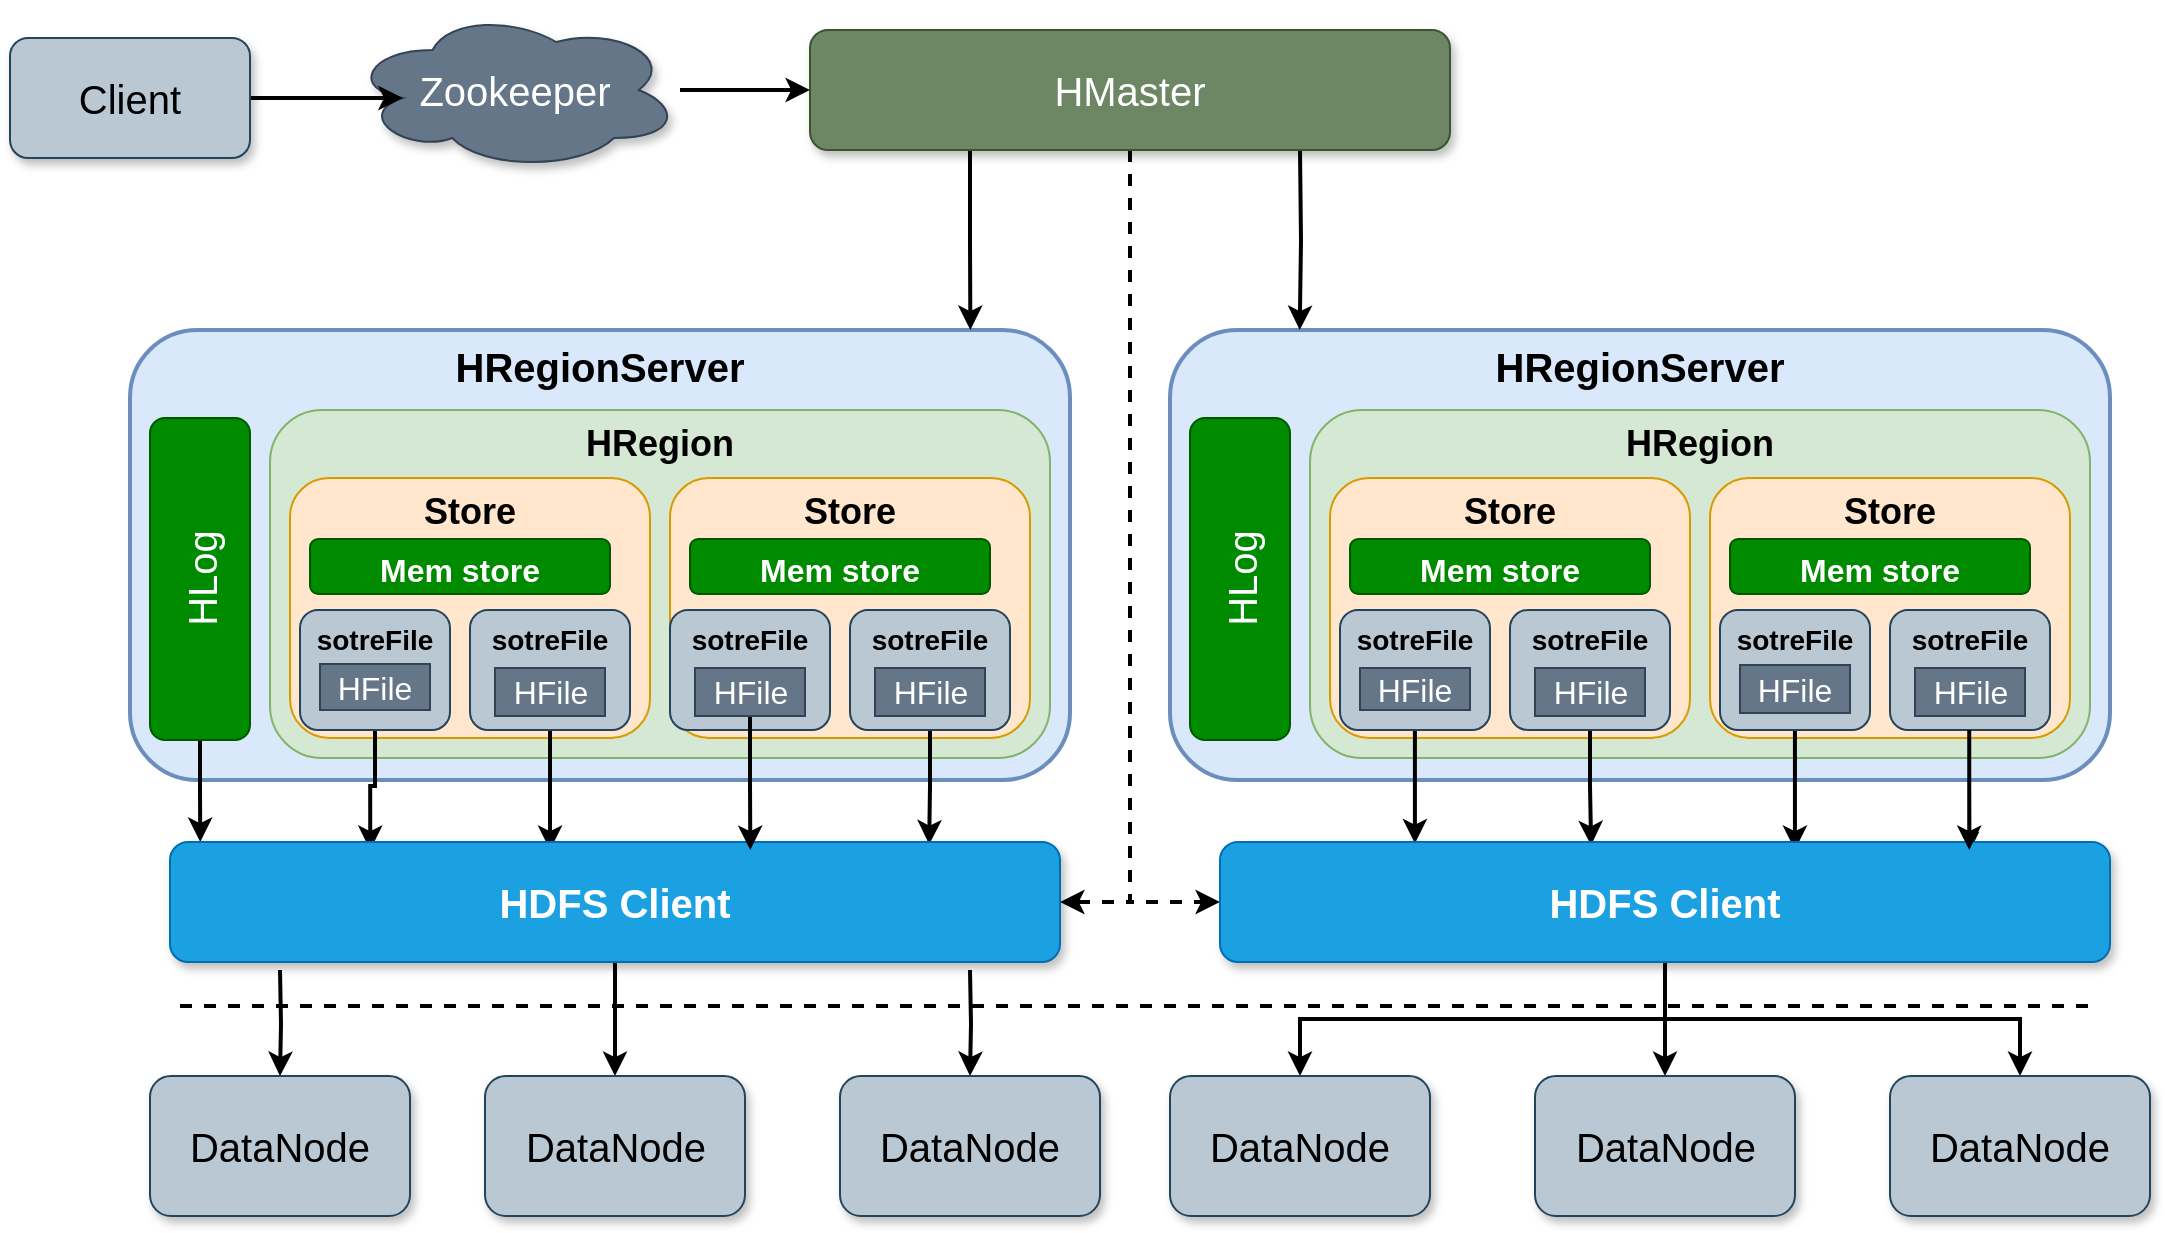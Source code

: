 <mxfile version="21.0.2" type="github">
  <diagram id="orKNqJx4c-WySoXyo5wU" name="架构图">
    <mxGraphModel dx="1430" dy="775" grid="1" gridSize="10" guides="1" tooltips="1" connect="1" arrows="1" fold="1" page="1" pageScale="1" pageWidth="827" pageHeight="1169" math="0" shadow="0">
      <root>
        <mxCell id="0" />
        <mxCell id="1" parent="0" />
        <mxCell id="Fgzi--2ia_uJgE7vmNJv-1" value="HRegionServer" style="rounded=1;whiteSpace=wrap;html=1;strokeWidth=2;fillColor=#dae8fc;strokeColor=#6c8ebf;fontSize=20;verticalAlign=top;fontStyle=1" parent="1" vertex="1">
          <mxGeometry x="75" y="360" width="470" height="225" as="geometry" />
        </mxCell>
        <mxCell id="yxKRBSpQxndJWPAr0rp--9" style="edgeStyle=orthogonalEdgeStyle;rounded=0;orthogonalLoop=1;jettySize=auto;html=1;entryX=0.034;entryY=0;entryDx=0;entryDy=0;entryPerimeter=0;strokeWidth=2;fontSize=20;" parent="1" source="ZVzPvwP-vhlSzHlCpZuL-1" target="ZVzPvwP-vhlSzHlCpZuL-41" edge="1">
          <mxGeometry relative="1" as="geometry" />
        </mxCell>
        <mxCell id="ZVzPvwP-vhlSzHlCpZuL-1" value="HLog" style="rounded=1;whiteSpace=wrap;html=1;fillColor=#008a00;fontColor=#ffffff;strokeColor=#005700;horizontal=0;fontSize=20;" parent="1" vertex="1">
          <mxGeometry x="85" y="404" width="50" height="161" as="geometry" />
        </mxCell>
        <mxCell id="ZVzPvwP-vhlSzHlCpZuL-2" value="HRegion" style="rounded=1;whiteSpace=wrap;html=1;fontSize=18;fillColor=#d5e8d4;strokeColor=#82b366;verticalAlign=top;fontStyle=1" parent="1" vertex="1">
          <mxGeometry x="145" y="400" width="390" height="174" as="geometry" />
        </mxCell>
        <mxCell id="ZVzPvwP-vhlSzHlCpZuL-3" value="Store" style="rounded=1;whiteSpace=wrap;html=1;fontSize=18;fillColor=#ffe6cc;strokeColor=#d79b00;verticalAlign=top;fontStyle=1" parent="1" vertex="1">
          <mxGeometry x="155" y="434" width="180" height="130" as="geometry" />
        </mxCell>
        <mxCell id="ZVzPvwP-vhlSzHlCpZuL-4" value="&lt;font style=&quot;font-size: 16px;&quot;&gt;Mem store&lt;/font&gt;" style="rounded=1;whiteSpace=wrap;html=1;fontSize=24;fontStyle=1;fillColor=#008a00;fontColor=#ffffff;strokeColor=#005700;" parent="1" vertex="1">
          <mxGeometry x="165" y="464.5" width="150" height="27.5" as="geometry" />
        </mxCell>
        <mxCell id="yxKRBSpQxndJWPAr0rp--11" style="edgeStyle=orthogonalEdgeStyle;rounded=0;orthogonalLoop=1;jettySize=auto;html=1;entryX=0.225;entryY=0.067;entryDx=0;entryDy=0;entryPerimeter=0;strokeWidth=2;fontSize=20;" parent="1" source="ZVzPvwP-vhlSzHlCpZuL-5" target="ZVzPvwP-vhlSzHlCpZuL-41" edge="1">
          <mxGeometry relative="1" as="geometry" />
        </mxCell>
        <mxCell id="ZVzPvwP-vhlSzHlCpZuL-5" value="sotreFile" style="rounded=1;whiteSpace=wrap;html=1;fontSize=14;verticalAlign=top;fillColor=#bac8d3;strokeColor=#23445d;fontStyle=1" parent="1" vertex="1">
          <mxGeometry x="160" y="500" width="75" height="60" as="geometry" />
        </mxCell>
        <mxCell id="yxKRBSpQxndJWPAr0rp--12" style="edgeStyle=orthogonalEdgeStyle;rounded=0;orthogonalLoop=1;jettySize=auto;html=1;entryX=0.427;entryY=0.067;entryDx=0;entryDy=0;entryPerimeter=0;strokeWidth=2;fontSize=20;" parent="1" source="ZVzPvwP-vhlSzHlCpZuL-7" target="ZVzPvwP-vhlSzHlCpZuL-41" edge="1">
          <mxGeometry relative="1" as="geometry" />
        </mxCell>
        <mxCell id="ZVzPvwP-vhlSzHlCpZuL-7" value="sotreFile" style="rounded=1;whiteSpace=wrap;html=1;fontSize=14;verticalAlign=top;fillColor=#bac8d3;strokeColor=#23445d;fontStyle=1" parent="1" vertex="1">
          <mxGeometry x="245" y="500" width="80" height="60" as="geometry" />
        </mxCell>
        <mxCell id="ZVzPvwP-vhlSzHlCpZuL-8" value="HFile" style="rounded=0;whiteSpace=wrap;html=1;fontSize=16;fillColor=#647687;strokeColor=#314354;fontColor=#ffffff;" parent="1" vertex="1">
          <mxGeometry x="170" y="527" width="55" height="23" as="geometry" />
        </mxCell>
        <mxCell id="ZVzPvwP-vhlSzHlCpZuL-11" value="Store" style="rounded=1;whiteSpace=wrap;html=1;fontSize=18;fillColor=#ffe6cc;strokeColor=#d79b00;verticalAlign=top;fontStyle=1" parent="1" vertex="1">
          <mxGeometry x="345" y="434" width="180" height="130" as="geometry" />
        </mxCell>
        <mxCell id="ZVzPvwP-vhlSzHlCpZuL-12" value="&lt;font style=&quot;font-size: 16px;&quot;&gt;Mem store&lt;/font&gt;" style="rounded=1;whiteSpace=wrap;html=1;fontSize=24;fontStyle=1;fillColor=#008a00;fontColor=#ffffff;strokeColor=#005700;" parent="1" vertex="1">
          <mxGeometry x="355" y="464.5" width="150" height="27.5" as="geometry" />
        </mxCell>
        <mxCell id="ZVzPvwP-vhlSzHlCpZuL-13" value="sotreFile" style="rounded=1;whiteSpace=wrap;html=1;fontSize=14;verticalAlign=top;fillColor=#bac8d3;strokeColor=#23445d;fontStyle=1" parent="1" vertex="1">
          <mxGeometry x="345" y="500" width="80" height="60" as="geometry" />
        </mxCell>
        <mxCell id="sTS_i6Y4lSDX-ToyQ4pt-29" style="edgeStyle=orthogonalEdgeStyle;rounded=0;orthogonalLoop=1;jettySize=auto;html=1;entryX=0.853;entryY=0.02;entryDx=0;entryDy=0;entryPerimeter=0;strokeWidth=2;" edge="1" parent="1" source="ZVzPvwP-vhlSzHlCpZuL-15" target="ZVzPvwP-vhlSzHlCpZuL-41">
          <mxGeometry relative="1" as="geometry" />
        </mxCell>
        <mxCell id="ZVzPvwP-vhlSzHlCpZuL-15" value="sotreFile" style="rounded=1;whiteSpace=wrap;html=1;fontSize=14;verticalAlign=top;fillColor=#bac8d3;strokeColor=#23445d;fontStyle=1" parent="1" vertex="1">
          <mxGeometry x="435" y="500" width="80" height="60" as="geometry" />
        </mxCell>
        <mxCell id="ZVzPvwP-vhlSzHlCpZuL-17" value="HRegionServer" style="rounded=1;whiteSpace=wrap;html=1;strokeWidth=2;fillColor=#dae8fc;strokeColor=#6c8ebf;fontSize=20;verticalAlign=top;fontStyle=1" parent="1" vertex="1">
          <mxGeometry x="595" y="360" width="470" height="225" as="geometry" />
        </mxCell>
        <mxCell id="ZVzPvwP-vhlSzHlCpZuL-18" value="HLog" style="rounded=1;whiteSpace=wrap;html=1;fillColor=#008a00;fontColor=#ffffff;strokeColor=#005700;horizontal=0;fontSize=20;" parent="1" vertex="1">
          <mxGeometry x="605" y="404" width="50" height="161" as="geometry" />
        </mxCell>
        <mxCell id="ZVzPvwP-vhlSzHlCpZuL-19" value="HRegion" style="rounded=1;whiteSpace=wrap;html=1;fontSize=18;fillColor=#d5e8d4;strokeColor=#82b366;verticalAlign=top;fontStyle=1" parent="1" vertex="1">
          <mxGeometry x="665" y="400" width="390" height="174" as="geometry" />
        </mxCell>
        <mxCell id="ZVzPvwP-vhlSzHlCpZuL-20" value="Store" style="rounded=1;whiteSpace=wrap;html=1;fontSize=18;fillColor=#ffe6cc;strokeColor=#d79b00;verticalAlign=top;fontStyle=1" parent="1" vertex="1">
          <mxGeometry x="675" y="434" width="180" height="130" as="geometry" />
        </mxCell>
        <mxCell id="ZVzPvwP-vhlSzHlCpZuL-21" value="&lt;font style=&quot;font-size: 16px;&quot;&gt;Mem store&lt;/font&gt;" style="rounded=1;whiteSpace=wrap;html=1;fontSize=24;fontStyle=1;fillColor=#008a00;fontColor=#ffffff;strokeColor=#005700;" parent="1" vertex="1">
          <mxGeometry x="685" y="464.5" width="150" height="27.5" as="geometry" />
        </mxCell>
        <mxCell id="sTS_i6Y4lSDX-ToyQ4pt-30" style="edgeStyle=orthogonalEdgeStyle;rounded=0;orthogonalLoop=1;jettySize=auto;html=1;entryX=0.219;entryY=0.012;entryDx=0;entryDy=0;entryPerimeter=0;strokeWidth=2;" edge="1" parent="1" source="ZVzPvwP-vhlSzHlCpZuL-22" target="yxKRBSpQxndJWPAr0rp--1">
          <mxGeometry relative="1" as="geometry" />
        </mxCell>
        <mxCell id="ZVzPvwP-vhlSzHlCpZuL-22" value="sotreFile" style="rounded=1;whiteSpace=wrap;html=1;fontSize=14;verticalAlign=top;fillColor=#bac8d3;strokeColor=#23445d;fontStyle=1" parent="1" vertex="1">
          <mxGeometry x="680" y="500" width="75" height="60" as="geometry" />
        </mxCell>
        <mxCell id="sTS_i6Y4lSDX-ToyQ4pt-27" style="edgeStyle=orthogonalEdgeStyle;rounded=0;orthogonalLoop=1;jettySize=auto;html=1;entryX=0.417;entryY=0.027;entryDx=0;entryDy=0;entryPerimeter=0;strokeWidth=2;" edge="1" parent="1" source="ZVzPvwP-vhlSzHlCpZuL-24" target="yxKRBSpQxndJWPAr0rp--1">
          <mxGeometry relative="1" as="geometry" />
        </mxCell>
        <mxCell id="ZVzPvwP-vhlSzHlCpZuL-24" value="sotreFile" style="rounded=1;whiteSpace=wrap;html=1;fontSize=14;verticalAlign=top;fillColor=#bac8d3;strokeColor=#23445d;fontStyle=1" parent="1" vertex="1">
          <mxGeometry x="765" y="500" width="80" height="60" as="geometry" />
        </mxCell>
        <mxCell id="ZVzPvwP-vhlSzHlCpZuL-26" value="Store" style="rounded=1;whiteSpace=wrap;html=1;fontSize=18;fillColor=#ffe6cc;strokeColor=#d79b00;verticalAlign=top;fontStyle=1" parent="1" vertex="1">
          <mxGeometry x="865" y="434" width="180" height="130" as="geometry" />
        </mxCell>
        <mxCell id="ZVzPvwP-vhlSzHlCpZuL-27" value="&lt;font style=&quot;font-size: 16px;&quot;&gt;Mem store&lt;/font&gt;" style="rounded=1;whiteSpace=wrap;html=1;fontSize=24;fontStyle=1;fillColor=#008a00;fontColor=#ffffff;strokeColor=#005700;" parent="1" vertex="1">
          <mxGeometry x="875" y="464.5" width="150" height="27.5" as="geometry" />
        </mxCell>
        <mxCell id="sTS_i6Y4lSDX-ToyQ4pt-31" style="edgeStyle=orthogonalEdgeStyle;rounded=0;orthogonalLoop=1;jettySize=auto;html=1;entryX=0.646;entryY=0.067;entryDx=0;entryDy=0;entryPerimeter=0;strokeWidth=2;" edge="1" parent="1" source="ZVzPvwP-vhlSzHlCpZuL-28" target="yxKRBSpQxndJWPAr0rp--1">
          <mxGeometry relative="1" as="geometry" />
        </mxCell>
        <mxCell id="ZVzPvwP-vhlSzHlCpZuL-28" value="sotreFile" style="rounded=1;whiteSpace=wrap;html=1;fontSize=14;verticalAlign=top;fillColor=#bac8d3;strokeColor=#23445d;fontStyle=1" parent="1" vertex="1">
          <mxGeometry x="870" y="500" width="75" height="60" as="geometry" />
        </mxCell>
        <mxCell id="sTS_i6Y4lSDX-ToyQ4pt-32" style="edgeStyle=orthogonalEdgeStyle;rounded=0;orthogonalLoop=1;jettySize=auto;html=1;entryX=0.843;entryY=0.067;entryDx=0;entryDy=0;entryPerimeter=0;" edge="1" parent="1" source="ZVzPvwP-vhlSzHlCpZuL-30" target="yxKRBSpQxndJWPAr0rp--1">
          <mxGeometry relative="1" as="geometry" />
        </mxCell>
        <mxCell id="ZVzPvwP-vhlSzHlCpZuL-30" value="sotreFile" style="rounded=1;whiteSpace=wrap;html=1;fontSize=14;verticalAlign=top;fillColor=#bac8d3;strokeColor=#23445d;fontStyle=1" parent="1" vertex="1">
          <mxGeometry x="955" y="500" width="80" height="60" as="geometry" />
        </mxCell>
        <mxCell id="ZVzPvwP-vhlSzHlCpZuL-38" style="edgeStyle=orthogonalEdgeStyle;rounded=0;orthogonalLoop=1;jettySize=auto;html=1;entryX=0.894;entryY=0;entryDx=0;entryDy=0;strokeWidth=2;fontSize=20;exitX=0.25;exitY=1;exitDx=0;exitDy=0;entryPerimeter=0;" parent="1" source="ZVzPvwP-vhlSzHlCpZuL-32" target="Fgzi--2ia_uJgE7vmNJv-1" edge="1">
          <mxGeometry relative="1" as="geometry" />
        </mxCell>
        <mxCell id="ZVzPvwP-vhlSzHlCpZuL-39" style="edgeStyle=orthogonalEdgeStyle;rounded=0;orthogonalLoop=1;jettySize=auto;html=1;entryX=0.138;entryY=0;entryDx=0;entryDy=0;entryPerimeter=0;strokeWidth=2;fontSize=20;" parent="1" target="ZVzPvwP-vhlSzHlCpZuL-17" edge="1">
          <mxGeometry relative="1" as="geometry">
            <mxPoint x="660" y="270" as="sourcePoint" />
          </mxGeometry>
        </mxCell>
        <mxCell id="sTS_i6Y4lSDX-ToyQ4pt-36" style="edgeStyle=orthogonalEdgeStyle;rounded=0;orthogonalLoop=1;jettySize=auto;html=1;entryX=0;entryY=0.5;entryDx=0;entryDy=0;strokeWidth=2;dashed=1;" edge="1" parent="1" source="ZVzPvwP-vhlSzHlCpZuL-32" target="yxKRBSpQxndJWPAr0rp--1">
          <mxGeometry relative="1" as="geometry" />
        </mxCell>
        <mxCell id="sTS_i6Y4lSDX-ToyQ4pt-37" style="edgeStyle=orthogonalEdgeStyle;rounded=0;orthogonalLoop=1;jettySize=auto;html=1;entryX=1;entryY=0.5;entryDx=0;entryDy=0;strokeWidth=2;dashed=1;" edge="1" parent="1" source="ZVzPvwP-vhlSzHlCpZuL-32" target="ZVzPvwP-vhlSzHlCpZuL-41">
          <mxGeometry relative="1" as="geometry" />
        </mxCell>
        <mxCell id="ZVzPvwP-vhlSzHlCpZuL-32" value="HMaster" style="rounded=1;whiteSpace=wrap;html=1;fontSize=20;fillColor=#6d8764;fontColor=#ffffff;strokeColor=#3A5431;shadow=1;" parent="1" vertex="1">
          <mxGeometry x="415" y="210" width="320" height="60" as="geometry" />
        </mxCell>
        <mxCell id="ZVzPvwP-vhlSzHlCpZuL-37" style="edgeStyle=orthogonalEdgeStyle;rounded=0;orthogonalLoop=1;jettySize=auto;html=1;entryX=0;entryY=0.5;entryDx=0;entryDy=0;strokeWidth=2;fontSize=20;" parent="1" source="ZVzPvwP-vhlSzHlCpZuL-34" target="ZVzPvwP-vhlSzHlCpZuL-32" edge="1">
          <mxGeometry relative="1" as="geometry" />
        </mxCell>
        <mxCell id="ZVzPvwP-vhlSzHlCpZuL-34" value="Zookeeper" style="ellipse;shape=cloud;whiteSpace=wrap;html=1;rounded=1;shadow=1;fontSize=20;fillColor=#647687;fontColor=#ffffff;strokeColor=#314354;" parent="1" vertex="1">
          <mxGeometry x="185" y="200" width="165" height="80" as="geometry" />
        </mxCell>
        <mxCell id="ZVzPvwP-vhlSzHlCpZuL-36" style="edgeStyle=orthogonalEdgeStyle;rounded=0;orthogonalLoop=1;jettySize=auto;html=1;entryX=0.16;entryY=0.55;entryDx=0;entryDy=0;entryPerimeter=0;fontSize=20;strokeWidth=2;" parent="1" source="ZVzPvwP-vhlSzHlCpZuL-35" target="ZVzPvwP-vhlSzHlCpZuL-34" edge="1">
          <mxGeometry relative="1" as="geometry" />
        </mxCell>
        <mxCell id="ZVzPvwP-vhlSzHlCpZuL-35" value="Client" style="rounded=1;whiteSpace=wrap;html=1;shadow=1;fontSize=20;fillColor=#bac8d3;strokeColor=#23445d;" parent="1" vertex="1">
          <mxGeometry x="15" y="214" width="120" height="60" as="geometry" />
        </mxCell>
        <mxCell id="yxKRBSpQxndJWPAr0rp--13" style="edgeStyle=orthogonalEdgeStyle;rounded=0;orthogonalLoop=1;jettySize=auto;html=1;entryX=0.5;entryY=0;entryDx=0;entryDy=0;strokeWidth=2;fontSize=20;" parent="1" target="yxKRBSpQxndJWPAr0rp--3" edge="1">
          <mxGeometry relative="1" as="geometry">
            <mxPoint x="150" y="680" as="sourcePoint" />
          </mxGeometry>
        </mxCell>
        <mxCell id="yxKRBSpQxndJWPAr0rp--14" style="edgeStyle=orthogonalEdgeStyle;rounded=0;orthogonalLoop=1;jettySize=auto;html=1;entryX=0.5;entryY=0;entryDx=0;entryDy=0;strokeWidth=2;fontSize=20;" parent="1" source="ZVzPvwP-vhlSzHlCpZuL-41" target="yxKRBSpQxndJWPAr0rp--4" edge="1">
          <mxGeometry relative="1" as="geometry" />
        </mxCell>
        <mxCell id="yxKRBSpQxndJWPAr0rp--15" style="edgeStyle=orthogonalEdgeStyle;rounded=0;orthogonalLoop=1;jettySize=auto;html=1;entryX=0.5;entryY=0;entryDx=0;entryDy=0;strokeWidth=2;fontSize=20;" parent="1" target="yxKRBSpQxndJWPAr0rp--5" edge="1">
          <mxGeometry relative="1" as="geometry">
            <mxPoint x="495" y="680" as="sourcePoint" />
          </mxGeometry>
        </mxCell>
        <mxCell id="ZVzPvwP-vhlSzHlCpZuL-41" value="HDFS Client" style="rounded=1;whiteSpace=wrap;html=1;shadow=1;fontSize=20;fillColor=#1ba1e2;strokeColor=#006EAF;fontColor=#ffffff;fontStyle=1" parent="1" vertex="1">
          <mxGeometry x="95" y="616" width="445" height="60" as="geometry" />
        </mxCell>
        <mxCell id="sTS_i6Y4lSDX-ToyQ4pt-26" style="edgeStyle=orthogonalEdgeStyle;rounded=0;orthogonalLoop=1;jettySize=auto;html=1;entryX=0.5;entryY=0;entryDx=0;entryDy=0;strokeWidth=2;" edge="1" parent="1" source="yxKRBSpQxndJWPAr0rp--1" target="yxKRBSpQxndJWPAr0rp--7">
          <mxGeometry relative="1" as="geometry" />
        </mxCell>
        <mxCell id="sTS_i6Y4lSDX-ToyQ4pt-34" style="edgeStyle=orthogonalEdgeStyle;rounded=0;orthogonalLoop=1;jettySize=auto;html=1;entryX=0.5;entryY=0;entryDx=0;entryDy=0;strokeWidth=2;" edge="1" parent="1" source="yxKRBSpQxndJWPAr0rp--1" target="yxKRBSpQxndJWPAr0rp--6">
          <mxGeometry relative="1" as="geometry" />
        </mxCell>
        <mxCell id="sTS_i6Y4lSDX-ToyQ4pt-35" style="edgeStyle=orthogonalEdgeStyle;rounded=0;orthogonalLoop=1;jettySize=auto;html=1;strokeWidth=2;" edge="1" parent="1" source="yxKRBSpQxndJWPAr0rp--1" target="yxKRBSpQxndJWPAr0rp--8">
          <mxGeometry relative="1" as="geometry" />
        </mxCell>
        <mxCell id="yxKRBSpQxndJWPAr0rp--1" value="HDFS Client" style="rounded=1;whiteSpace=wrap;html=1;shadow=1;fontSize=20;fillColor=#1ba1e2;strokeColor=#006EAF;fontColor=#ffffff;fontStyle=1" parent="1" vertex="1">
          <mxGeometry x="620" y="616" width="445" height="60" as="geometry" />
        </mxCell>
        <mxCell id="yxKRBSpQxndJWPAr0rp--2" value="" style="endArrow=none;dashed=1;html=1;rounded=0;strokeWidth=2;fontSize=20;" parent="1" edge="1">
          <mxGeometry width="50" height="50" relative="1" as="geometry">
            <mxPoint x="100" y="698" as="sourcePoint" />
            <mxPoint x="1060" y="698" as="targetPoint" />
            <Array as="points" />
          </mxGeometry>
        </mxCell>
        <mxCell id="yxKRBSpQxndJWPAr0rp--3" value="DataNode" style="rounded=1;whiteSpace=wrap;html=1;shadow=1;fontSize=20;fillColor=#bac8d3;strokeColor=#23445d;" parent="1" vertex="1">
          <mxGeometry x="85" y="733" width="130" height="70" as="geometry" />
        </mxCell>
        <mxCell id="yxKRBSpQxndJWPAr0rp--4" value="DataNode" style="rounded=1;whiteSpace=wrap;html=1;shadow=1;fontSize=20;fillColor=#bac8d3;strokeColor=#23445d;" parent="1" vertex="1">
          <mxGeometry x="252.5" y="733" width="130" height="70" as="geometry" />
        </mxCell>
        <mxCell id="yxKRBSpQxndJWPAr0rp--5" value="DataNode" style="rounded=1;whiteSpace=wrap;html=1;shadow=1;fontSize=20;fillColor=#bac8d3;strokeColor=#23445d;" parent="1" vertex="1">
          <mxGeometry x="430" y="733" width="130" height="70" as="geometry" />
        </mxCell>
        <mxCell id="yxKRBSpQxndJWPAr0rp--6" value="DataNode" style="rounded=1;whiteSpace=wrap;html=1;shadow=1;fontSize=20;fillColor=#bac8d3;strokeColor=#23445d;" parent="1" vertex="1">
          <mxGeometry x="595" y="733" width="130" height="70" as="geometry" />
        </mxCell>
        <mxCell id="yxKRBSpQxndJWPAr0rp--7" value="DataNode" style="rounded=1;whiteSpace=wrap;html=1;shadow=1;fontSize=20;fillColor=#bac8d3;strokeColor=#23445d;" parent="1" vertex="1">
          <mxGeometry x="777.5" y="733" width="130" height="70" as="geometry" />
        </mxCell>
        <mxCell id="yxKRBSpQxndJWPAr0rp--8" value="DataNode" style="rounded=1;whiteSpace=wrap;html=1;shadow=1;fontSize=20;fillColor=#bac8d3;strokeColor=#23445d;" parent="1" vertex="1">
          <mxGeometry x="955" y="733" width="130" height="70" as="geometry" />
        </mxCell>
        <mxCell id="sTS_i6Y4lSDX-ToyQ4pt-19" value="HFile" style="rounded=0;whiteSpace=wrap;html=1;fontSize=16;fillColor=#647687;strokeColor=#314354;fontColor=#ffffff;" vertex="1" parent="1">
          <mxGeometry x="257.5" y="529" width="55" height="24" as="geometry" />
        </mxCell>
        <mxCell id="sTS_i6Y4lSDX-ToyQ4pt-28" style="edgeStyle=orthogonalEdgeStyle;rounded=0;orthogonalLoop=1;jettySize=auto;html=1;entryX=0.652;entryY=0.067;entryDx=0;entryDy=0;entryPerimeter=0;strokeWidth=2;" edge="1" parent="1" source="sTS_i6Y4lSDX-ToyQ4pt-20" target="ZVzPvwP-vhlSzHlCpZuL-41">
          <mxGeometry relative="1" as="geometry" />
        </mxCell>
        <mxCell id="sTS_i6Y4lSDX-ToyQ4pt-20" value="HFile" style="rounded=0;whiteSpace=wrap;html=1;fontSize=16;fillColor=#647687;strokeColor=#314354;fontColor=#ffffff;" vertex="1" parent="1">
          <mxGeometry x="357.5" y="529" width="55" height="24" as="geometry" />
        </mxCell>
        <mxCell id="sTS_i6Y4lSDX-ToyQ4pt-21" value="HFile" style="rounded=0;whiteSpace=wrap;html=1;fontSize=16;fillColor=#647687;strokeColor=#314354;fontColor=#ffffff;" vertex="1" parent="1">
          <mxGeometry x="447.5" y="529" width="55" height="24" as="geometry" />
        </mxCell>
        <mxCell id="sTS_i6Y4lSDX-ToyQ4pt-22" value="HFile" style="rounded=0;whiteSpace=wrap;html=1;fontSize=16;fillColor=#647687;strokeColor=#314354;fontColor=#ffffff;" vertex="1" parent="1">
          <mxGeometry x="690" y="529" width="55" height="21" as="geometry" />
        </mxCell>
        <mxCell id="sTS_i6Y4lSDX-ToyQ4pt-23" value="HFile" style="rounded=0;whiteSpace=wrap;html=1;fontSize=16;fillColor=#647687;strokeColor=#314354;fontColor=#ffffff;" vertex="1" parent="1">
          <mxGeometry x="777.5" y="529" width="55" height="24" as="geometry" />
        </mxCell>
        <mxCell id="sTS_i6Y4lSDX-ToyQ4pt-24" value="HFile" style="rounded=0;whiteSpace=wrap;html=1;fontSize=16;fillColor=#647687;strokeColor=#314354;fontColor=#ffffff;" vertex="1" parent="1">
          <mxGeometry x="880" y="527.5" width="55" height="24" as="geometry" />
        </mxCell>
        <mxCell id="sTS_i6Y4lSDX-ToyQ4pt-25" value="HFile" style="rounded=0;whiteSpace=wrap;html=1;fontSize=16;fillColor=#647687;strokeColor=#314354;fontColor=#ffffff;" vertex="1" parent="1">
          <mxGeometry x="967.5" y="529" width="55" height="24" as="geometry" />
        </mxCell>
        <mxCell id="sTS_i6Y4lSDX-ToyQ4pt-33" style="edgeStyle=orthogonalEdgeStyle;rounded=0;orthogonalLoop=1;jettySize=auto;html=1;entryX=0.843;entryY=0.067;entryDx=0;entryDy=0;entryPerimeter=0;strokeWidth=2;" edge="1" parent="1">
          <mxGeometry relative="1" as="geometry">
            <mxPoint x="994.62" y="560" as="sourcePoint" />
            <mxPoint x="994.62" y="620" as="targetPoint" />
          </mxGeometry>
        </mxCell>
      </root>
    </mxGraphModel>
  </diagram>
</mxfile>
